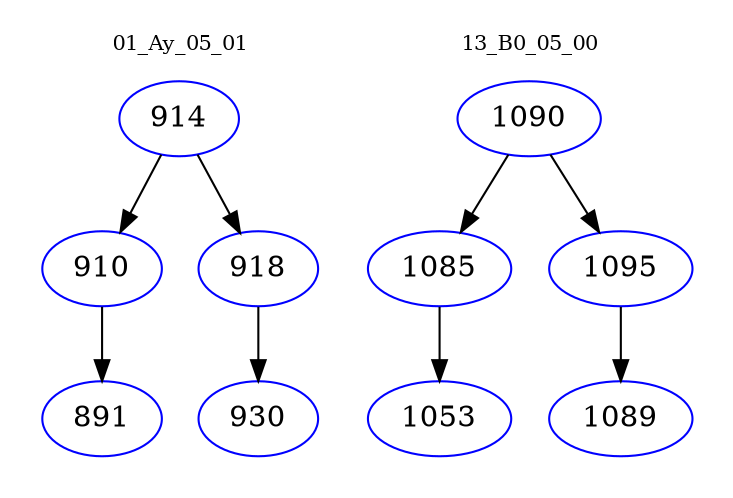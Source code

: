 digraph{
subgraph cluster_0 {
color = white
label = "01_Ay_05_01";
fontsize=10;
T0_914 [label="914", color="blue"]
T0_914 -> T0_910 [color="black"]
T0_910 [label="910", color="blue"]
T0_910 -> T0_891 [color="black"]
T0_891 [label="891", color="blue"]
T0_914 -> T0_918 [color="black"]
T0_918 [label="918", color="blue"]
T0_918 -> T0_930 [color="black"]
T0_930 [label="930", color="blue"]
}
subgraph cluster_1 {
color = white
label = "13_B0_05_00";
fontsize=10;
T1_1090 [label="1090", color="blue"]
T1_1090 -> T1_1085 [color="black"]
T1_1085 [label="1085", color="blue"]
T1_1085 -> T1_1053 [color="black"]
T1_1053 [label="1053", color="blue"]
T1_1090 -> T1_1095 [color="black"]
T1_1095 [label="1095", color="blue"]
T1_1095 -> T1_1089 [color="black"]
T1_1089 [label="1089", color="blue"]
}
}
